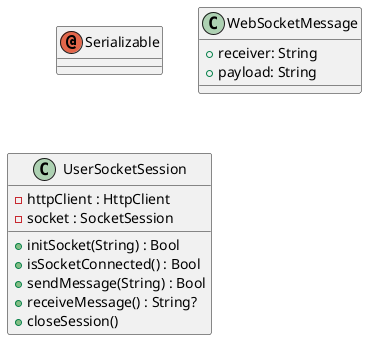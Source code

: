 @startuml

annotation Serializable

class WebSocketMessage
{
    + receiver: String
    + payload: String
}

class UserSocketSession {
    - httpClient : HttpClient
    - socket : SocketSession
    + initSocket(String) : Bool
    + isSocketConnected() : Bool
    + sendMessage(String) : Bool
    + receiveMessage() : String?
    + closeSession()
}

@enduml